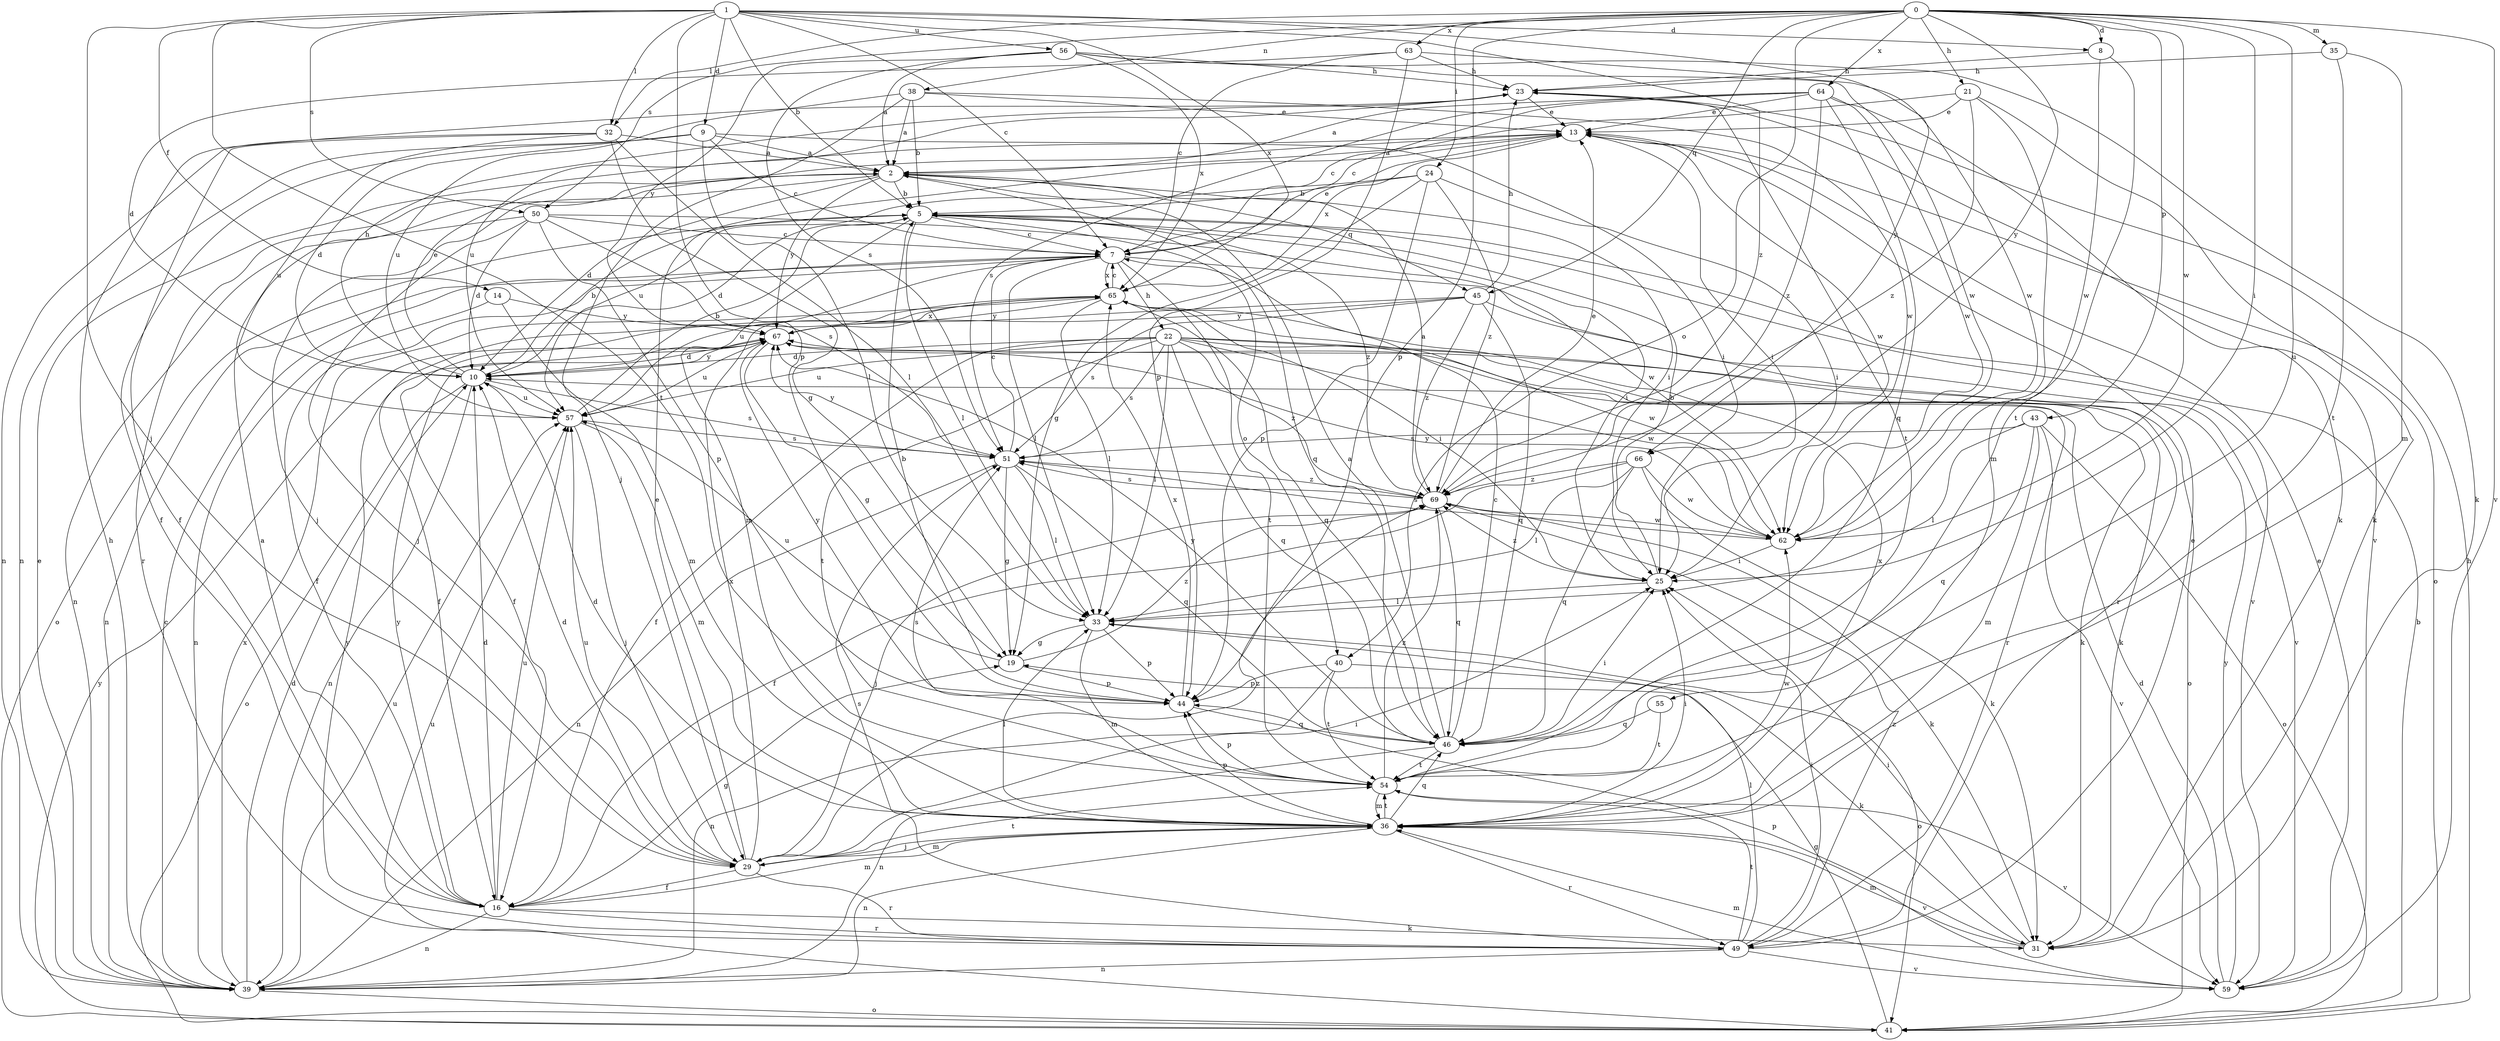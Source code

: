 strict digraph  {
0;
1;
2;
5;
7;
8;
9;
10;
13;
14;
16;
19;
21;
22;
23;
24;
25;
29;
31;
32;
33;
35;
36;
38;
39;
40;
41;
43;
44;
45;
46;
49;
50;
51;
54;
55;
56;
57;
59;
62;
63;
64;
65;
66;
67;
69;
0 -> 8  [label=d];
0 -> 21  [label=h];
0 -> 24  [label=i];
0 -> 25  [label=i];
0 -> 32  [label=l];
0 -> 35  [label=m];
0 -> 38  [label=n];
0 -> 40  [label=o];
0 -> 43  [label=p];
0 -> 44  [label=p];
0 -> 45  [label=q];
0 -> 50  [label=s];
0 -> 55  [label=u];
0 -> 59  [label=v];
0 -> 62  [label=w];
0 -> 63  [label=x];
0 -> 64  [label=x];
0 -> 66  [label=y];
1 -> 5  [label=b];
1 -> 7  [label=c];
1 -> 8  [label=d];
1 -> 9  [label=d];
1 -> 14  [label=f];
1 -> 29  [label=j];
1 -> 32  [label=l];
1 -> 44  [label=p];
1 -> 50  [label=s];
1 -> 54  [label=t];
1 -> 56  [label=u];
1 -> 65  [label=x];
1 -> 66  [label=y];
1 -> 69  [label=z];
2 -> 5  [label=b];
2 -> 10  [label=d];
2 -> 25  [label=i];
2 -> 29  [label=j];
2 -> 45  [label=q];
2 -> 46  [label=q];
2 -> 49  [label=r];
2 -> 67  [label=y];
5 -> 7  [label=c];
5 -> 10  [label=d];
5 -> 25  [label=i];
5 -> 33  [label=l];
5 -> 36  [label=m];
5 -> 40  [label=o];
5 -> 41  [label=o];
5 -> 59  [label=v];
5 -> 69  [label=z];
7 -> 13  [label=e];
7 -> 16  [label=f];
7 -> 22  [label=h];
7 -> 33  [label=l];
7 -> 39  [label=n];
7 -> 49  [label=r];
7 -> 54  [label=t];
7 -> 57  [label=u];
7 -> 65  [label=x];
8 -> 23  [label=h];
8 -> 54  [label=t];
8 -> 62  [label=w];
9 -> 2  [label=a];
9 -> 7  [label=c];
9 -> 10  [label=d];
9 -> 16  [label=f];
9 -> 25  [label=i];
9 -> 33  [label=l];
9 -> 39  [label=n];
10 -> 5  [label=b];
10 -> 13  [label=e];
10 -> 23  [label=h];
10 -> 39  [label=n];
10 -> 41  [label=o];
10 -> 51  [label=s];
10 -> 57  [label=u];
10 -> 67  [label=y];
13 -> 2  [label=a];
13 -> 25  [label=i];
13 -> 41  [label=o];
13 -> 62  [label=w];
13 -> 65  [label=x];
14 -> 36  [label=m];
14 -> 39  [label=n];
14 -> 67  [label=y];
16 -> 2  [label=a];
16 -> 10  [label=d];
16 -> 19  [label=g];
16 -> 31  [label=k];
16 -> 36  [label=m];
16 -> 39  [label=n];
16 -> 49  [label=r];
16 -> 57  [label=u];
16 -> 67  [label=y];
19 -> 44  [label=p];
19 -> 57  [label=u];
19 -> 69  [label=z];
21 -> 7  [label=c];
21 -> 13  [label=e];
21 -> 31  [label=k];
21 -> 36  [label=m];
21 -> 69  [label=z];
22 -> 10  [label=d];
22 -> 16  [label=f];
22 -> 31  [label=k];
22 -> 33  [label=l];
22 -> 41  [label=o];
22 -> 46  [label=q];
22 -> 49  [label=r];
22 -> 51  [label=s];
22 -> 54  [label=t];
22 -> 57  [label=u];
22 -> 62  [label=w];
22 -> 69  [label=z];
23 -> 13  [label=e];
23 -> 54  [label=t];
23 -> 57  [label=u];
23 -> 59  [label=v];
24 -> 5  [label=b];
24 -> 19  [label=g];
24 -> 25  [label=i];
24 -> 44  [label=p];
24 -> 57  [label=u];
24 -> 69  [label=z];
25 -> 5  [label=b];
25 -> 33  [label=l];
25 -> 69  [label=z];
29 -> 10  [label=d];
29 -> 13  [label=e];
29 -> 16  [label=f];
29 -> 25  [label=i];
29 -> 36  [label=m];
29 -> 49  [label=r];
29 -> 54  [label=t];
29 -> 57  [label=u];
29 -> 65  [label=x];
29 -> 69  [label=z];
31 -> 25  [label=i];
31 -> 36  [label=m];
31 -> 44  [label=p];
32 -> 2  [label=a];
32 -> 16  [label=f];
32 -> 19  [label=g];
32 -> 33  [label=l];
32 -> 39  [label=n];
32 -> 57  [label=u];
33 -> 19  [label=g];
33 -> 36  [label=m];
33 -> 41  [label=o];
33 -> 44  [label=p];
35 -> 23  [label=h];
35 -> 36  [label=m];
35 -> 54  [label=t];
36 -> 10  [label=d];
36 -> 25  [label=i];
36 -> 29  [label=j];
36 -> 33  [label=l];
36 -> 39  [label=n];
36 -> 44  [label=p];
36 -> 46  [label=q];
36 -> 49  [label=r];
36 -> 54  [label=t];
36 -> 59  [label=v];
36 -> 62  [label=w];
36 -> 65  [label=x];
38 -> 2  [label=a];
38 -> 5  [label=b];
38 -> 13  [label=e];
38 -> 29  [label=j];
38 -> 57  [label=u];
38 -> 62  [label=w];
39 -> 7  [label=c];
39 -> 10  [label=d];
39 -> 13  [label=e];
39 -> 23  [label=h];
39 -> 41  [label=o];
39 -> 57  [label=u];
39 -> 65  [label=x];
40 -> 31  [label=k];
40 -> 39  [label=n];
40 -> 44  [label=p];
40 -> 54  [label=t];
41 -> 5  [label=b];
41 -> 19  [label=g];
41 -> 23  [label=h];
41 -> 57  [label=u];
41 -> 67  [label=y];
43 -> 33  [label=l];
43 -> 36  [label=m];
43 -> 41  [label=o];
43 -> 46  [label=q];
43 -> 51  [label=s];
43 -> 59  [label=v];
44 -> 5  [label=b];
44 -> 46  [label=q];
44 -> 65  [label=x];
44 -> 67  [label=y];
45 -> 16  [label=f];
45 -> 23  [label=h];
45 -> 46  [label=q];
45 -> 51  [label=s];
45 -> 59  [label=v];
45 -> 67  [label=y];
45 -> 69  [label=z];
46 -> 2  [label=a];
46 -> 7  [label=c];
46 -> 25  [label=i];
46 -> 39  [label=n];
46 -> 54  [label=t];
46 -> 67  [label=y];
49 -> 13  [label=e];
49 -> 25  [label=i];
49 -> 33  [label=l];
49 -> 39  [label=n];
49 -> 51  [label=s];
49 -> 54  [label=t];
49 -> 59  [label=v];
49 -> 67  [label=y];
49 -> 69  [label=z];
50 -> 7  [label=c];
50 -> 10  [label=d];
50 -> 29  [label=j];
50 -> 39  [label=n];
50 -> 44  [label=p];
50 -> 51  [label=s];
50 -> 62  [label=w];
51 -> 7  [label=c];
51 -> 19  [label=g];
51 -> 33  [label=l];
51 -> 39  [label=n];
51 -> 46  [label=q];
51 -> 67  [label=y];
51 -> 69  [label=z];
54 -> 36  [label=m];
54 -> 44  [label=p];
54 -> 51  [label=s];
54 -> 59  [label=v];
54 -> 69  [label=z];
55 -> 46  [label=q];
55 -> 54  [label=t];
56 -> 2  [label=a];
56 -> 23  [label=h];
56 -> 31  [label=k];
56 -> 51  [label=s];
56 -> 62  [label=w];
56 -> 65  [label=x];
56 -> 67  [label=y];
57 -> 5  [label=b];
57 -> 29  [label=j];
57 -> 36  [label=m];
57 -> 51  [label=s];
59 -> 10  [label=d];
59 -> 13  [label=e];
59 -> 36  [label=m];
59 -> 67  [label=y];
62 -> 25  [label=i];
62 -> 51  [label=s];
62 -> 67  [label=y];
63 -> 7  [label=c];
63 -> 10  [label=d];
63 -> 23  [label=h];
63 -> 44  [label=p];
63 -> 62  [label=w];
64 -> 2  [label=a];
64 -> 7  [label=c];
64 -> 13  [label=e];
64 -> 31  [label=k];
64 -> 46  [label=q];
64 -> 51  [label=s];
64 -> 62  [label=w];
64 -> 69  [label=z];
65 -> 7  [label=c];
65 -> 16  [label=f];
65 -> 25  [label=i];
65 -> 33  [label=l];
65 -> 46  [label=q];
65 -> 62  [label=w];
65 -> 67  [label=y];
66 -> 16  [label=f];
66 -> 31  [label=k];
66 -> 33  [label=l];
66 -> 46  [label=q];
66 -> 62  [label=w];
66 -> 69  [label=z];
67 -> 10  [label=d];
67 -> 19  [label=g];
67 -> 31  [label=k];
67 -> 57  [label=u];
67 -> 65  [label=x];
69 -> 2  [label=a];
69 -> 13  [label=e];
69 -> 29  [label=j];
69 -> 31  [label=k];
69 -> 46  [label=q];
69 -> 51  [label=s];
69 -> 62  [label=w];
}
